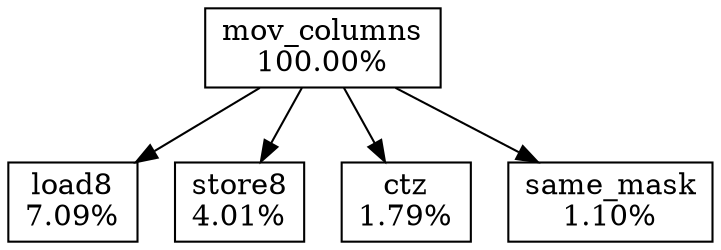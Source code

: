 digraph G {
  {
    node [shape=box]
    mov_columns[label="mov_columns\n100.00%"]
    load8[label="load8\n7.09%"]
    store8[label="store8\n4.01%"]
    ctz[label="ctz\n1.79%"]
    same_mask[label="same_mask\n1.10%"]
  }
  mov_columns -> load8
  mov_columns -> store8
  mov_columns -> ctz
  mov_columns -> same_mask
}
